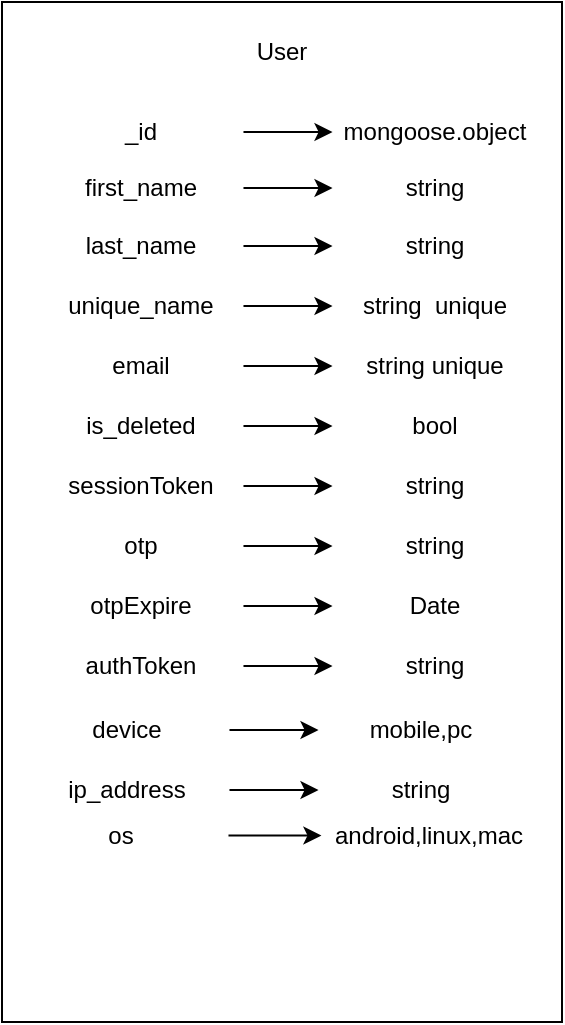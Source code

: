<mxfile version="24.8.4">
  <diagram name="Page-1" id="qCv54_TmycXFGsCFX0cK">
    <mxGraphModel dx="1137" dy="633" grid="1" gridSize="10" guides="1" tooltips="1" connect="1" arrows="1" fold="1" page="1" pageScale="1" pageWidth="850" pageHeight="1100" math="0" shadow="0">
      <root>
        <mxCell id="0" />
        <mxCell id="1" parent="0" />
        <mxCell id="mY7H9gLEhY4AyRL41xxg-50" value="" style="rounded=0;whiteSpace=wrap;html=1;movable=0;resizable=0;rotatable=0;deletable=0;editable=0;locked=1;connectable=0;fillColor=none;" vertex="1" parent="1">
          <mxGeometry x="52" y="20" width="280" height="510" as="geometry" />
        </mxCell>
        <mxCell id="mY7H9gLEhY4AyRL41xxg-51" value="User" style="text;strokeColor=none;align=center;fillColor=none;html=1;verticalAlign=middle;whiteSpace=wrap;rounded=0;" vertex="1" parent="1">
          <mxGeometry x="162" y="30" width="60" height="30" as="geometry" />
        </mxCell>
        <mxCell id="mY7H9gLEhY4AyRL41xxg-52" value="" style="group" vertex="1" connectable="0" parent="1">
          <mxGeometry x="70" y="98" width="250" height="30" as="geometry" />
        </mxCell>
        <mxCell id="mY7H9gLEhY4AyRL41xxg-53" value="first_name" style="text;strokeColor=none;align=center;fillColor=none;html=1;verticalAlign=middle;whiteSpace=wrap;rounded=0;" vertex="1" parent="mY7H9gLEhY4AyRL41xxg-52">
          <mxGeometry width="102.74" height="30" as="geometry" />
        </mxCell>
        <mxCell id="mY7H9gLEhY4AyRL41xxg-54" value="string" style="text;strokeColor=none;align=center;fillColor=none;html=1;verticalAlign=middle;whiteSpace=wrap;rounded=0;" vertex="1" parent="mY7H9gLEhY4AyRL41xxg-52">
          <mxGeometry x="147.26" width="102.74" height="30" as="geometry" />
        </mxCell>
        <mxCell id="mY7H9gLEhY4AyRL41xxg-55" value="" style="edgeStyle=orthogonalEdgeStyle;rounded=0;orthogonalLoop=1;jettySize=auto;html=1;" edge="1" parent="mY7H9gLEhY4AyRL41xxg-52" source="mY7H9gLEhY4AyRL41xxg-53" target="mY7H9gLEhY4AyRL41xxg-54">
          <mxGeometry relative="1" as="geometry" />
        </mxCell>
        <mxCell id="mY7H9gLEhY4AyRL41xxg-56" value="" style="group" vertex="1" connectable="0" parent="1">
          <mxGeometry x="70" y="127" width="250" height="30" as="geometry" />
        </mxCell>
        <mxCell id="mY7H9gLEhY4AyRL41xxg-57" value="last_name" style="text;strokeColor=none;align=center;fillColor=none;html=1;verticalAlign=middle;whiteSpace=wrap;rounded=0;" vertex="1" parent="mY7H9gLEhY4AyRL41xxg-56">
          <mxGeometry width="102.74" height="30" as="geometry" />
        </mxCell>
        <mxCell id="mY7H9gLEhY4AyRL41xxg-58" value="string" style="text;strokeColor=none;align=center;fillColor=none;html=1;verticalAlign=middle;whiteSpace=wrap;rounded=0;" vertex="1" parent="mY7H9gLEhY4AyRL41xxg-56">
          <mxGeometry x="147.26" width="102.74" height="30" as="geometry" />
        </mxCell>
        <mxCell id="mY7H9gLEhY4AyRL41xxg-59" value="" style="edgeStyle=orthogonalEdgeStyle;rounded=0;orthogonalLoop=1;jettySize=auto;html=1;" edge="1" parent="mY7H9gLEhY4AyRL41xxg-56" source="mY7H9gLEhY4AyRL41xxg-57" target="mY7H9gLEhY4AyRL41xxg-58">
          <mxGeometry relative="1" as="geometry" />
        </mxCell>
        <mxCell id="mY7H9gLEhY4AyRL41xxg-60" value="" style="group" vertex="1" connectable="0" parent="1">
          <mxGeometry x="70" y="157" width="250" height="30" as="geometry" />
        </mxCell>
        <mxCell id="mY7H9gLEhY4AyRL41xxg-61" value="unique_name" style="text;strokeColor=none;align=center;fillColor=none;html=1;verticalAlign=middle;whiteSpace=wrap;rounded=0;" vertex="1" parent="mY7H9gLEhY4AyRL41xxg-60">
          <mxGeometry width="102.74" height="30" as="geometry" />
        </mxCell>
        <mxCell id="mY7H9gLEhY4AyRL41xxg-62" value="string&amp;nbsp; unique" style="text;strokeColor=none;align=center;fillColor=none;html=1;verticalAlign=middle;whiteSpace=wrap;rounded=0;" vertex="1" parent="mY7H9gLEhY4AyRL41xxg-60">
          <mxGeometry x="147.26" width="102.74" height="30" as="geometry" />
        </mxCell>
        <mxCell id="mY7H9gLEhY4AyRL41xxg-63" value="" style="edgeStyle=orthogonalEdgeStyle;rounded=0;orthogonalLoop=1;jettySize=auto;html=1;" edge="1" parent="mY7H9gLEhY4AyRL41xxg-60" source="mY7H9gLEhY4AyRL41xxg-61" target="mY7H9gLEhY4AyRL41xxg-62">
          <mxGeometry relative="1" as="geometry" />
        </mxCell>
        <mxCell id="mY7H9gLEhY4AyRL41xxg-64" value="" style="group" vertex="1" connectable="0" parent="1">
          <mxGeometry x="70" y="187" width="250" height="30" as="geometry" />
        </mxCell>
        <mxCell id="mY7H9gLEhY4AyRL41xxg-65" value="email" style="text;strokeColor=none;align=center;fillColor=none;html=1;verticalAlign=middle;whiteSpace=wrap;rounded=0;" vertex="1" parent="mY7H9gLEhY4AyRL41xxg-64">
          <mxGeometry width="102.74" height="30" as="geometry" />
        </mxCell>
        <mxCell id="mY7H9gLEhY4AyRL41xxg-66" value="string unique" style="text;strokeColor=none;align=center;fillColor=none;html=1;verticalAlign=middle;whiteSpace=wrap;rounded=0;" vertex="1" parent="mY7H9gLEhY4AyRL41xxg-64">
          <mxGeometry x="147.26" width="102.74" height="30" as="geometry" />
        </mxCell>
        <mxCell id="mY7H9gLEhY4AyRL41xxg-67" value="" style="edgeStyle=orthogonalEdgeStyle;rounded=0;orthogonalLoop=1;jettySize=auto;html=1;" edge="1" parent="mY7H9gLEhY4AyRL41xxg-64" source="mY7H9gLEhY4AyRL41xxg-65" target="mY7H9gLEhY4AyRL41xxg-66">
          <mxGeometry relative="1" as="geometry" />
        </mxCell>
        <mxCell id="mY7H9gLEhY4AyRL41xxg-68" value="" style="group" vertex="1" connectable="0" parent="1">
          <mxGeometry x="70" y="217" width="250" height="30" as="geometry" />
        </mxCell>
        <mxCell id="mY7H9gLEhY4AyRL41xxg-69" value="is_deleted" style="text;strokeColor=none;align=center;fillColor=none;html=1;verticalAlign=middle;whiteSpace=wrap;rounded=0;" vertex="1" parent="mY7H9gLEhY4AyRL41xxg-68">
          <mxGeometry width="102.74" height="30" as="geometry" />
        </mxCell>
        <mxCell id="mY7H9gLEhY4AyRL41xxg-70" value="bool" style="text;strokeColor=none;align=center;fillColor=none;html=1;verticalAlign=middle;whiteSpace=wrap;rounded=0;" vertex="1" parent="mY7H9gLEhY4AyRL41xxg-68">
          <mxGeometry x="147.26" width="102.74" height="30" as="geometry" />
        </mxCell>
        <mxCell id="mY7H9gLEhY4AyRL41xxg-71" value="" style="edgeStyle=orthogonalEdgeStyle;rounded=0;orthogonalLoop=1;jettySize=auto;html=1;" edge="1" parent="mY7H9gLEhY4AyRL41xxg-68" source="mY7H9gLEhY4AyRL41xxg-69" target="mY7H9gLEhY4AyRL41xxg-70">
          <mxGeometry relative="1" as="geometry" />
        </mxCell>
        <mxCell id="mY7H9gLEhY4AyRL41xxg-72" value="" style="group" vertex="1" connectable="0" parent="1">
          <mxGeometry x="70" y="247" width="250" height="60" as="geometry" />
        </mxCell>
        <mxCell id="mY7H9gLEhY4AyRL41xxg-73" value="sessionToken" style="text;strokeColor=none;align=center;fillColor=none;html=1;verticalAlign=middle;whiteSpace=wrap;rounded=0;" vertex="1" parent="mY7H9gLEhY4AyRL41xxg-72">
          <mxGeometry width="102.74" height="30" as="geometry" />
        </mxCell>
        <mxCell id="mY7H9gLEhY4AyRL41xxg-74" value="string" style="text;strokeColor=none;align=center;fillColor=none;html=1;verticalAlign=middle;whiteSpace=wrap;rounded=0;" vertex="1" parent="mY7H9gLEhY4AyRL41xxg-72">
          <mxGeometry x="147.26" width="102.74" height="30" as="geometry" />
        </mxCell>
        <mxCell id="mY7H9gLEhY4AyRL41xxg-75" value="" style="edgeStyle=orthogonalEdgeStyle;rounded=0;orthogonalLoop=1;jettySize=auto;html=1;" edge="1" parent="mY7H9gLEhY4AyRL41xxg-72" source="mY7H9gLEhY4AyRL41xxg-73" target="mY7H9gLEhY4AyRL41xxg-74">
          <mxGeometry relative="1" as="geometry" />
        </mxCell>
        <mxCell id="mY7H9gLEhY4AyRL41xxg-76" value="" style="group" vertex="1" connectable="0" parent="mY7H9gLEhY4AyRL41xxg-72">
          <mxGeometry y="30" width="250" height="30" as="geometry" />
        </mxCell>
        <mxCell id="mY7H9gLEhY4AyRL41xxg-77" value="otp" style="text;strokeColor=none;align=center;fillColor=none;html=1;verticalAlign=middle;whiteSpace=wrap;rounded=0;" vertex="1" parent="mY7H9gLEhY4AyRL41xxg-76">
          <mxGeometry width="102.74" height="30" as="geometry" />
        </mxCell>
        <mxCell id="mY7H9gLEhY4AyRL41xxg-78" value="string" style="text;strokeColor=none;align=center;fillColor=none;html=1;verticalAlign=middle;whiteSpace=wrap;rounded=0;" vertex="1" parent="mY7H9gLEhY4AyRL41xxg-76">
          <mxGeometry x="147.26" width="102.74" height="30" as="geometry" />
        </mxCell>
        <mxCell id="mY7H9gLEhY4AyRL41xxg-79" value="" style="edgeStyle=orthogonalEdgeStyle;rounded=0;orthogonalLoop=1;jettySize=auto;html=1;" edge="1" parent="mY7H9gLEhY4AyRL41xxg-76" source="mY7H9gLEhY4AyRL41xxg-77" target="mY7H9gLEhY4AyRL41xxg-78">
          <mxGeometry relative="1" as="geometry" />
        </mxCell>
        <mxCell id="mY7H9gLEhY4AyRL41xxg-81" value="" style="group" vertex="1" connectable="0" parent="1">
          <mxGeometry x="70" y="307" width="250" height="60" as="geometry" />
        </mxCell>
        <mxCell id="mY7H9gLEhY4AyRL41xxg-82" value="otpExpire" style="text;strokeColor=none;align=center;fillColor=none;html=1;verticalAlign=middle;whiteSpace=wrap;rounded=0;" vertex="1" parent="mY7H9gLEhY4AyRL41xxg-81">
          <mxGeometry width="102.74" height="30" as="geometry" />
        </mxCell>
        <mxCell id="mY7H9gLEhY4AyRL41xxg-83" value="Date" style="text;strokeColor=none;align=center;fillColor=none;html=1;verticalAlign=middle;whiteSpace=wrap;rounded=0;" vertex="1" parent="mY7H9gLEhY4AyRL41xxg-81">
          <mxGeometry x="147.26" width="102.74" height="30" as="geometry" />
        </mxCell>
        <mxCell id="mY7H9gLEhY4AyRL41xxg-84" value="" style="edgeStyle=orthogonalEdgeStyle;rounded=0;orthogonalLoop=1;jettySize=auto;html=1;" edge="1" parent="mY7H9gLEhY4AyRL41xxg-81" source="mY7H9gLEhY4AyRL41xxg-82" target="mY7H9gLEhY4AyRL41xxg-83">
          <mxGeometry relative="1" as="geometry" />
        </mxCell>
        <mxCell id="mY7H9gLEhY4AyRL41xxg-85" value="" style="group" vertex="1" connectable="0" parent="mY7H9gLEhY4AyRL41xxg-81">
          <mxGeometry y="30" width="250" height="30" as="geometry" />
        </mxCell>
        <mxCell id="mY7H9gLEhY4AyRL41xxg-86" value="authToken" style="text;strokeColor=none;align=center;fillColor=none;html=1;verticalAlign=middle;whiteSpace=wrap;rounded=0;" vertex="1" parent="mY7H9gLEhY4AyRL41xxg-85">
          <mxGeometry width="102.74" height="30" as="geometry" />
        </mxCell>
        <mxCell id="mY7H9gLEhY4AyRL41xxg-87" value="string" style="text;strokeColor=none;align=center;fillColor=none;html=1;verticalAlign=middle;whiteSpace=wrap;rounded=0;" vertex="1" parent="mY7H9gLEhY4AyRL41xxg-85">
          <mxGeometry x="147.26" width="102.74" height="30" as="geometry" />
        </mxCell>
        <mxCell id="mY7H9gLEhY4AyRL41xxg-88" value="" style="edgeStyle=orthogonalEdgeStyle;rounded=0;orthogonalLoop=1;jettySize=auto;html=1;" edge="1" parent="mY7H9gLEhY4AyRL41xxg-85" source="mY7H9gLEhY4AyRL41xxg-86" target="mY7H9gLEhY4AyRL41xxg-87">
          <mxGeometry relative="1" as="geometry" />
        </mxCell>
        <mxCell id="mY7H9gLEhY4AyRL41xxg-101" value="" style="group" vertex="1" connectable="0" parent="1">
          <mxGeometry x="63" y="369" width="250" height="60" as="geometry" />
        </mxCell>
        <mxCell id="mY7H9gLEhY4AyRL41xxg-102" value="device" style="text;strokeColor=none;align=center;fillColor=none;html=1;verticalAlign=middle;whiteSpace=wrap;rounded=0;" vertex="1" parent="mY7H9gLEhY4AyRL41xxg-101">
          <mxGeometry width="102.74" height="30" as="geometry" />
        </mxCell>
        <mxCell id="mY7H9gLEhY4AyRL41xxg-103" value="mobile,pc" style="text;strokeColor=none;align=center;fillColor=none;html=1;verticalAlign=middle;whiteSpace=wrap;rounded=0;" vertex="1" parent="mY7H9gLEhY4AyRL41xxg-101">
          <mxGeometry x="147.26" width="102.74" height="30" as="geometry" />
        </mxCell>
        <mxCell id="mY7H9gLEhY4AyRL41xxg-104" value="" style="edgeStyle=orthogonalEdgeStyle;rounded=0;orthogonalLoop=1;jettySize=auto;html=1;" edge="1" parent="mY7H9gLEhY4AyRL41xxg-101" source="mY7H9gLEhY4AyRL41xxg-102" target="mY7H9gLEhY4AyRL41xxg-103">
          <mxGeometry relative="1" as="geometry" />
        </mxCell>
        <mxCell id="mY7H9gLEhY4AyRL41xxg-105" value="" style="group" vertex="1" connectable="0" parent="mY7H9gLEhY4AyRL41xxg-101">
          <mxGeometry y="30" width="250" height="30" as="geometry" />
        </mxCell>
        <mxCell id="mY7H9gLEhY4AyRL41xxg-106" value="ip_address" style="text;strokeColor=none;align=center;fillColor=none;html=1;verticalAlign=middle;whiteSpace=wrap;rounded=0;" vertex="1" parent="mY7H9gLEhY4AyRL41xxg-105">
          <mxGeometry width="102.74" height="30" as="geometry" />
        </mxCell>
        <mxCell id="mY7H9gLEhY4AyRL41xxg-107" value="string" style="text;strokeColor=none;align=center;fillColor=none;html=1;verticalAlign=middle;whiteSpace=wrap;rounded=0;" vertex="1" parent="mY7H9gLEhY4AyRL41xxg-105">
          <mxGeometry x="147.26" width="102.74" height="30" as="geometry" />
        </mxCell>
        <mxCell id="mY7H9gLEhY4AyRL41xxg-108" value="" style="edgeStyle=orthogonalEdgeStyle;rounded=0;orthogonalLoop=1;jettySize=auto;html=1;" edge="1" parent="mY7H9gLEhY4AyRL41xxg-105" source="mY7H9gLEhY4AyRL41xxg-106" target="mY7H9gLEhY4AyRL41xxg-107">
          <mxGeometry relative="1" as="geometry" />
        </mxCell>
        <mxCell id="mY7H9gLEhY4AyRL41xxg-109" value="" style="group" vertex="1" connectable="0" parent="1">
          <mxGeometry x="58" y="429" width="262" height="31" as="geometry" />
        </mxCell>
        <mxCell id="mY7H9gLEhY4AyRL41xxg-110" value="os" style="text;strokeColor=none;align=center;fillColor=none;html=1;verticalAlign=middle;whiteSpace=wrap;rounded=0;" vertex="1" parent="mY7H9gLEhY4AyRL41xxg-109">
          <mxGeometry width="107.242" height="15.5" as="geometry" />
        </mxCell>
        <mxCell id="mY7H9gLEhY4AyRL41xxg-111" value="android,linux,mac" style="text;strokeColor=none;align=center;fillColor=none;html=1;verticalAlign=middle;whiteSpace=wrap;rounded=0;" vertex="1" parent="mY7H9gLEhY4AyRL41xxg-109">
          <mxGeometry x="153.714" width="107.242" height="15.5" as="geometry" />
        </mxCell>
        <mxCell id="mY7H9gLEhY4AyRL41xxg-112" value="" style="edgeStyle=orthogonalEdgeStyle;rounded=0;orthogonalLoop=1;jettySize=auto;html=1;" edge="1" parent="mY7H9gLEhY4AyRL41xxg-109" source="mY7H9gLEhY4AyRL41xxg-110" target="mY7H9gLEhY4AyRL41xxg-111">
          <mxGeometry relative="1" as="geometry" />
        </mxCell>
        <mxCell id="mY7H9gLEhY4AyRL41xxg-118" value="" style="group" vertex="1" connectable="0" parent="1">
          <mxGeometry x="70" y="70" width="250" height="30" as="geometry" />
        </mxCell>
        <mxCell id="mY7H9gLEhY4AyRL41xxg-119" value="_id" style="text;strokeColor=none;align=center;fillColor=none;html=1;verticalAlign=middle;whiteSpace=wrap;rounded=0;" vertex="1" parent="mY7H9gLEhY4AyRL41xxg-118">
          <mxGeometry width="102.74" height="30" as="geometry" />
        </mxCell>
        <mxCell id="mY7H9gLEhY4AyRL41xxg-120" value="mongoose.object" style="text;strokeColor=none;align=center;fillColor=none;html=1;verticalAlign=middle;whiteSpace=wrap;rounded=0;" vertex="1" parent="mY7H9gLEhY4AyRL41xxg-118">
          <mxGeometry x="147.26" width="102.74" height="30" as="geometry" />
        </mxCell>
        <mxCell id="mY7H9gLEhY4AyRL41xxg-121" value="" style="edgeStyle=orthogonalEdgeStyle;rounded=0;orthogonalLoop=1;jettySize=auto;html=1;" edge="1" parent="mY7H9gLEhY4AyRL41xxg-118" source="mY7H9gLEhY4AyRL41xxg-119" target="mY7H9gLEhY4AyRL41xxg-120">
          <mxGeometry relative="1" as="geometry" />
        </mxCell>
      </root>
    </mxGraphModel>
  </diagram>
</mxfile>
